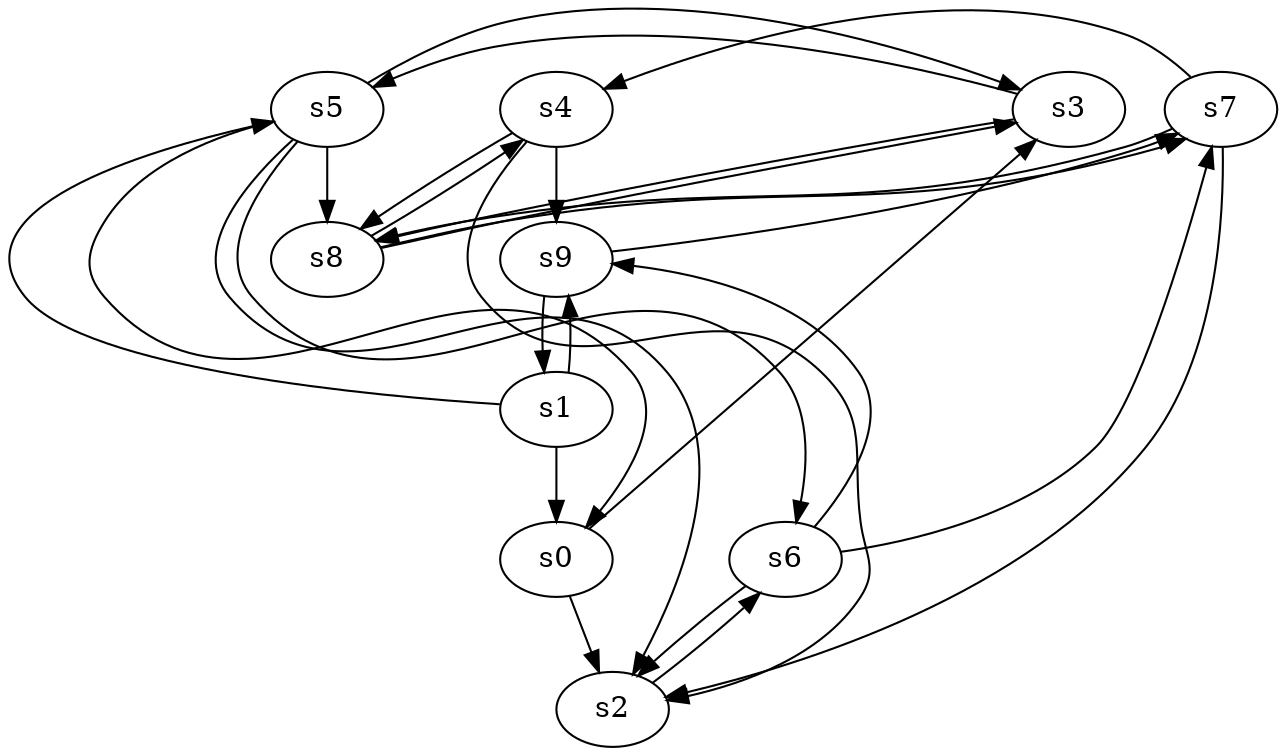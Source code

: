 digraph game_0685_complex_10 {
    s0 [name="s0", player=0];
    s1 [name="s1", player=1, target=1];
    s2 [name="s2", player=0];
    s3 [name="s3", player=1];
    s4 [name="s4", player=1];
    s5 [name="s5", player=0];
    s6 [name="s6", player=1];
    s7 [name="s7", player=1];
    s8 [name="s8", player=0, target=1];
    s9 [name="s9", player=0];

    s0 -> s2;
    s0 -> s3 [constraint="time % 3 == 0 && time % 4 == 0"];
    s1 -> s0;
    s1 -> s5 [constraint="!(time % 2 == 0)"];
    s1 -> s9 [constraint="time == 1 || time == 5 || time == 15"];
    s2 -> s6 [constraint="time % 2 == 1 || time % 5 == 2"];
    s3 -> s5 [constraint="!(time % 3 == 2)"];
    s3 -> s8 [constraint="!(time % 2 == 1)"];
    s4 -> s2 [constraint="time == 13"];
    s4 -> s8 [constraint="time % 2 == 1 && time % 3 == 0"];
    s4 -> s9;
    s5 -> s0 [constraint="time % 7 == 3"];
    s5 -> s2 [constraint="time == 3 || time == 9 || time == 16"];
    s5 -> s3 [constraint="!(time % 4 == 3)"];
    s5 -> s6 [constraint="time % 2 == 1 && time % 5 == 4"];
    s5 -> s8;
    s6 -> s2;
    s6 -> s7 [constraint="time == 8 || time == 13 || time == 14"];
    s6 -> s9 [constraint="!(time % 3 == 1)"];
    s7 -> s2 [constraint="!(time % 4 == 1)"];
    s7 -> s4 [constraint="time % 2 == 1"];
    s7 -> s8 [constraint="!(time % 2 == 0)"];
    s8 -> s3 [constraint="time == 10 || time == 16"];
    s8 -> s4 [constraint="time % 3 == 0"];
    s8 -> s7 [constraint="time == 13 || time == 14 || time == 18 || time == 19"];
    s9 -> s1;
    s9 -> s7 [constraint="time == 1 || time == 8 || time == 10 || time == 20 || time == 23"];
}
